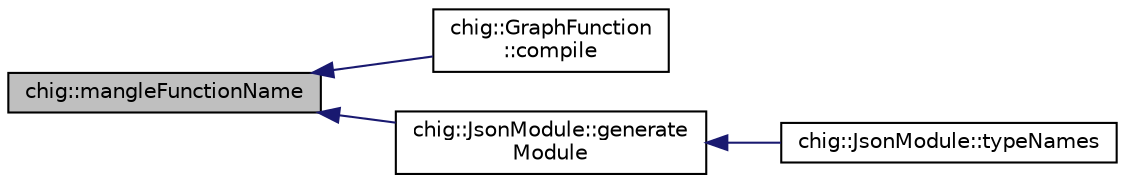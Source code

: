 digraph "chig::mangleFunctionName"
{
 // INTERACTIVE_SVG=YES
  edge [fontname="Helvetica",fontsize="10",labelfontname="Helvetica",labelfontsize="10"];
  node [fontname="Helvetica",fontsize="10",shape=record];
  rankdir="LR";
  Node66 [label="chig::mangleFunctionName",height=0.2,width=0.4,color="black", fillcolor="grey75", style="filled", fontcolor="black"];
  Node66 -> Node67 [dir="back",color="midnightblue",fontsize="10",style="solid",fontname="Helvetica"];
  Node67 [label="chig::GraphFunction\l::compile",height=0.2,width=0.4,color="black", fillcolor="white", style="filled",URL="$structchig_1_1GraphFunction.html#ac808aecb5fec9cd3a2a1f59e18c90eee"];
  Node66 -> Node68 [dir="back",color="midnightblue",fontsize="10",style="solid",fontname="Helvetica"];
  Node68 [label="chig::JsonModule::generate\lModule",height=0.2,width=0.4,color="black", fillcolor="white", style="filled",URL="$structchig_1_1JsonModule.html#a1973a9c7967a8a8541ec87b81b1c1784"];
  Node68 -> Node69 [dir="back",color="midnightblue",fontsize="10",style="solid",fontname="Helvetica"];
  Node69 [label="chig::JsonModule::typeNames",height=0.2,width=0.4,color="black", fillcolor="white", style="filled",URL="$structchig_1_1JsonModule.html#ac0085e28a8ff704511c0a4bb1f8eb42d",tooltip="Get the possible DataType names. "];
}
